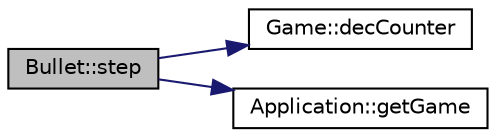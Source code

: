 digraph "Bullet::step"
{
 // LATEX_PDF_SIZE
  edge [fontname="Helvetica",fontsize="10",labelfontname="Helvetica",labelfontsize="10"];
  node [fontname="Helvetica",fontsize="10",shape=record];
  rankdir="LR";
  Node1 [label="Bullet::step",height=0.2,width=0.4,color="black", fillcolor="grey75", style="filled", fontcolor="black",tooltip="Przesuwa pocisk o wektor velocity_ zgodnie z upływem czasu."];
  Node1 -> Node2 [color="midnightblue",fontsize="10",style="solid",fontname="Helvetica"];
  Node2 [label="Game::decCounter",height=0.2,width=0.4,color="black", fillcolor="white", style="filled",URL="$class_game.html#af0914e8e8b16223d222c2e7ead5c111e",tooltip="Zmniejsza licznik zadań do wykonania."];
  Node1 -> Node3 [color="midnightblue",fontsize="10",style="solid",fontname="Helvetica"];
  Node3 [label="Application::getGame",height=0.2,width=0.4,color="black", fillcolor="white", style="filled",URL="$class_application.html#a8b8a3492c6b1ae1856ae43c5fc74839f",tooltip="Zwraca obiekt klasy Game."];
}
